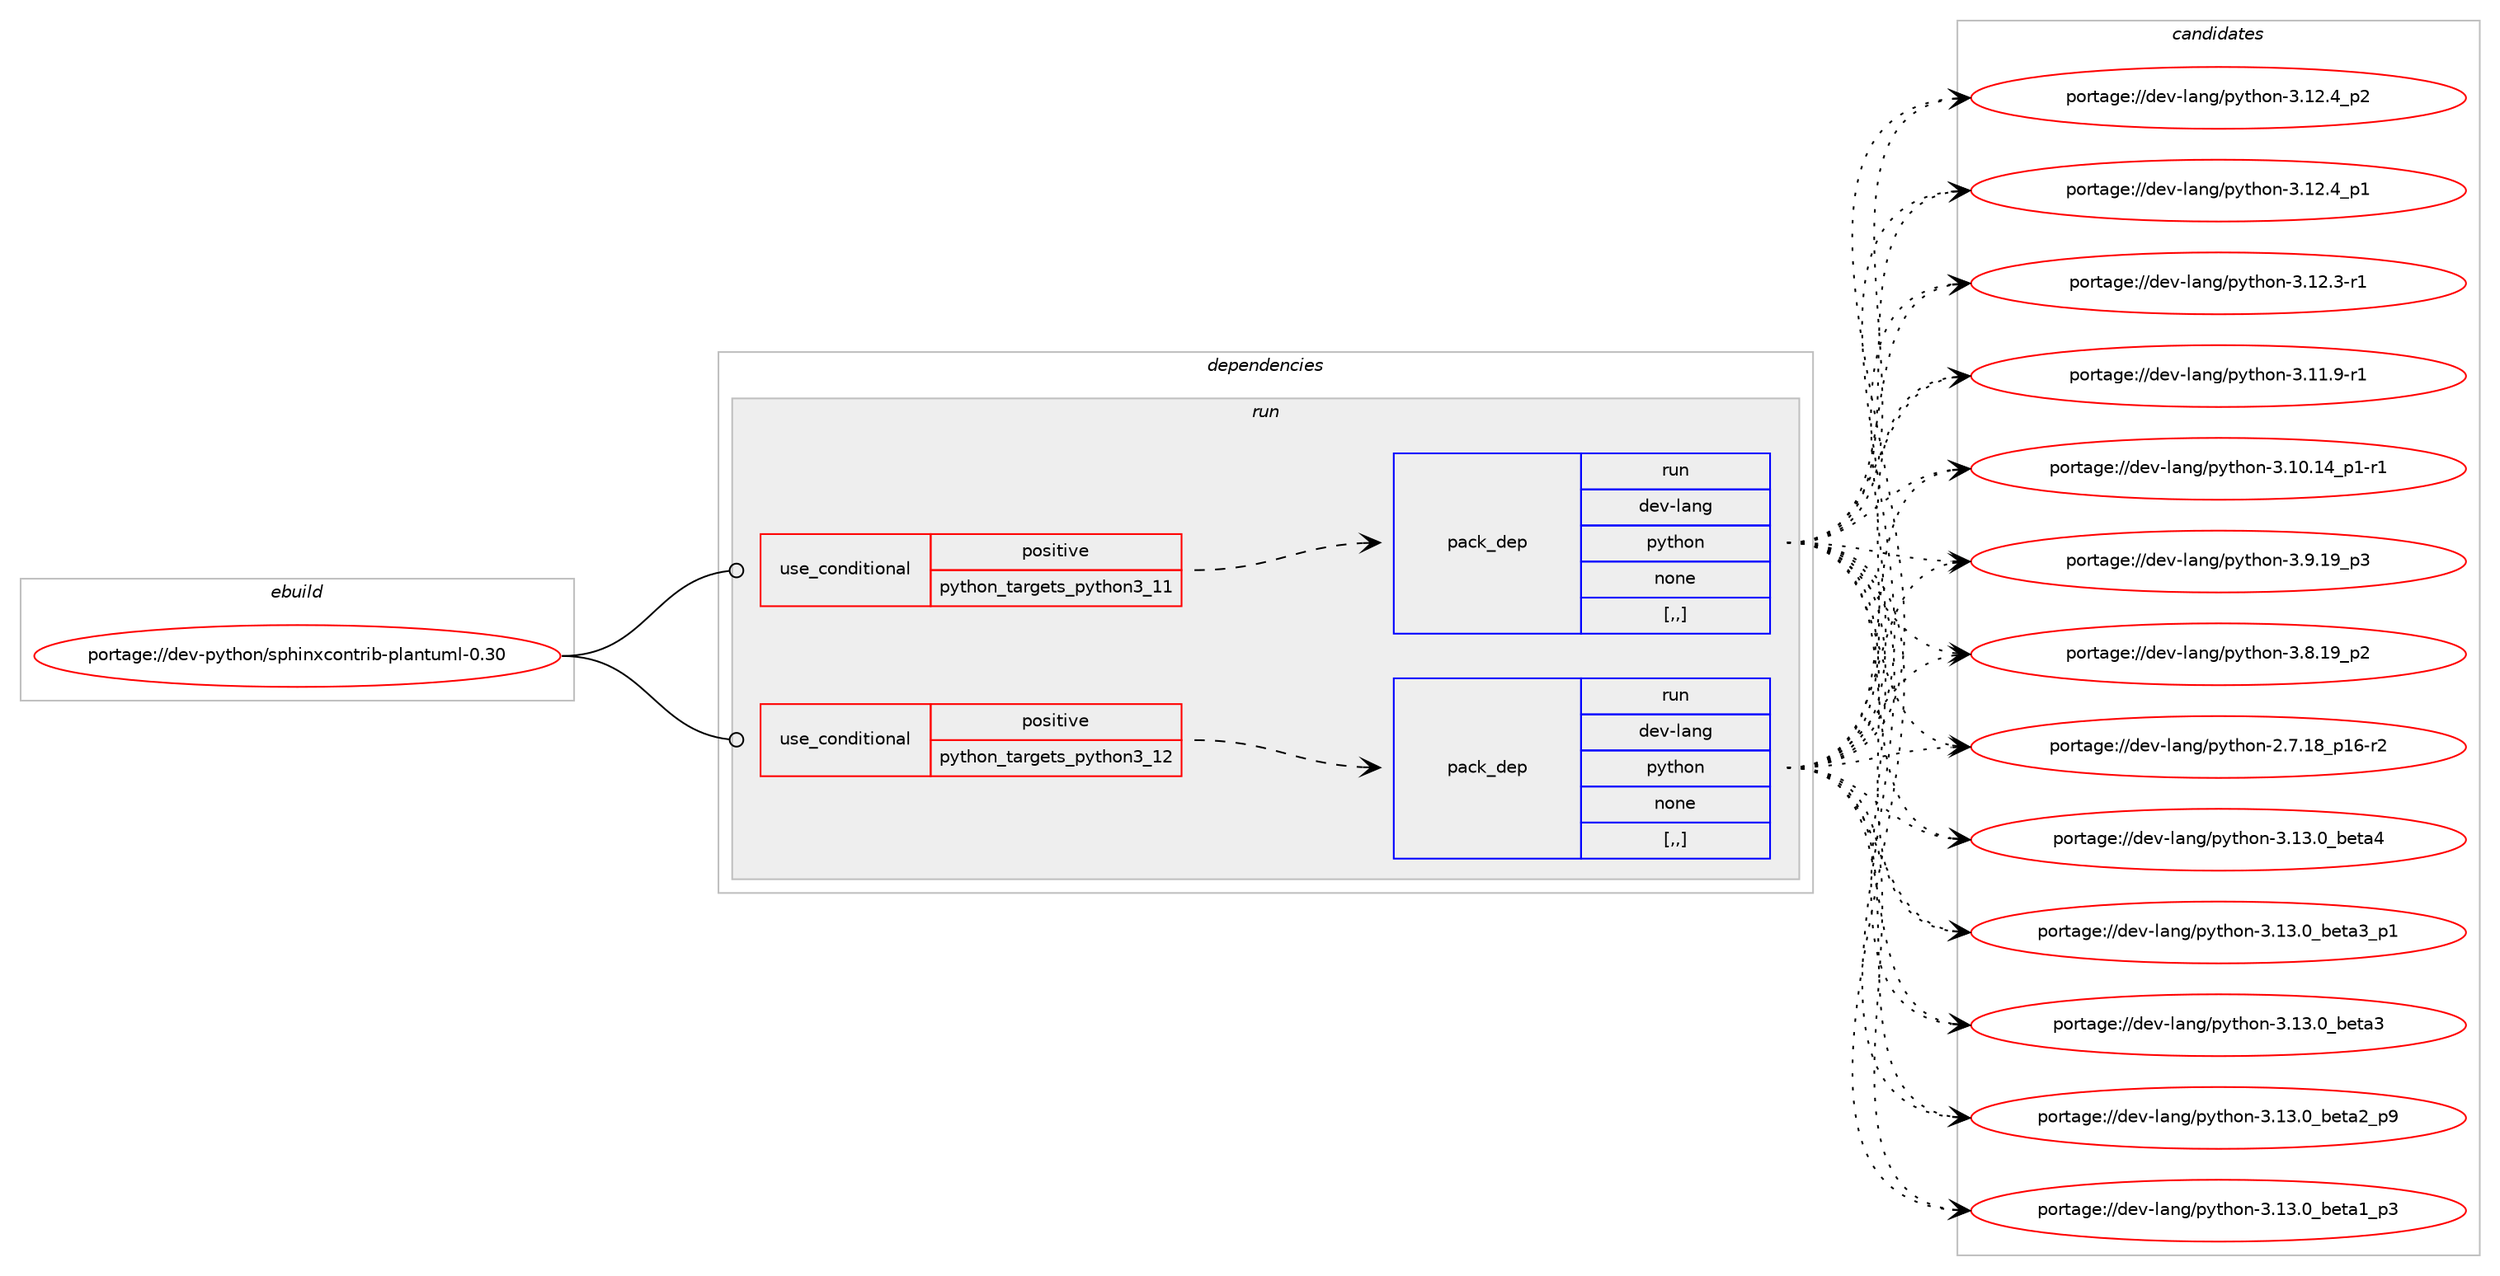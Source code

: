 digraph prolog {

# *************
# Graph options
# *************

newrank=true;
concentrate=true;
compound=true;
graph [rankdir=LR,fontname=Helvetica,fontsize=10,ranksep=1.5];#, ranksep=2.5, nodesep=0.2];
edge  [arrowhead=vee];
node  [fontname=Helvetica,fontsize=10];

# **********
# The ebuild
# **********

subgraph cluster_leftcol {
color=gray;
label=<<i>ebuild</i>>;
id [label="portage://dev-python/sphinxcontrib-plantuml-0.30", color=red, width=4, href="../dev-python/sphinxcontrib-plantuml-0.30.svg"];
}

# ****************
# The dependencies
# ****************

subgraph cluster_midcol {
color=gray;
label=<<i>dependencies</i>>;
subgraph cluster_compile {
fillcolor="#eeeeee";
style=filled;
label=<<i>compile</i>>;
}
subgraph cluster_compileandrun {
fillcolor="#eeeeee";
style=filled;
label=<<i>compile and run</i>>;
}
subgraph cluster_run {
fillcolor="#eeeeee";
style=filled;
label=<<i>run</i>>;
subgraph cond39984 {
dependency164455 [label=<<TABLE BORDER="0" CELLBORDER="1" CELLSPACING="0" CELLPADDING="4"><TR><TD ROWSPAN="3" CELLPADDING="10">use_conditional</TD></TR><TR><TD>positive</TD></TR><TR><TD>python_targets_python3_11</TD></TR></TABLE>>, shape=none, color=red];
subgraph pack123199 {
dependency164456 [label=<<TABLE BORDER="0" CELLBORDER="1" CELLSPACING="0" CELLPADDING="4" WIDTH="220"><TR><TD ROWSPAN="6" CELLPADDING="30">pack_dep</TD></TR><TR><TD WIDTH="110">run</TD></TR><TR><TD>dev-lang</TD></TR><TR><TD>python</TD></TR><TR><TD>none</TD></TR><TR><TD>[,,]</TD></TR></TABLE>>, shape=none, color=blue];
}
dependency164455:e -> dependency164456:w [weight=20,style="dashed",arrowhead="vee"];
}
id:e -> dependency164455:w [weight=20,style="solid",arrowhead="odot"];
subgraph cond39985 {
dependency164457 [label=<<TABLE BORDER="0" CELLBORDER="1" CELLSPACING="0" CELLPADDING="4"><TR><TD ROWSPAN="3" CELLPADDING="10">use_conditional</TD></TR><TR><TD>positive</TD></TR><TR><TD>python_targets_python3_12</TD></TR></TABLE>>, shape=none, color=red];
subgraph pack123200 {
dependency164458 [label=<<TABLE BORDER="0" CELLBORDER="1" CELLSPACING="0" CELLPADDING="4" WIDTH="220"><TR><TD ROWSPAN="6" CELLPADDING="30">pack_dep</TD></TR><TR><TD WIDTH="110">run</TD></TR><TR><TD>dev-lang</TD></TR><TR><TD>python</TD></TR><TR><TD>none</TD></TR><TR><TD>[,,]</TD></TR></TABLE>>, shape=none, color=blue];
}
dependency164457:e -> dependency164458:w [weight=20,style="dashed",arrowhead="vee"];
}
id:e -> dependency164457:w [weight=20,style="solid",arrowhead="odot"];
}
}

# **************
# The candidates
# **************

subgraph cluster_choices {
rank=same;
color=gray;
label=<<i>candidates</i>>;

subgraph choice123199 {
color=black;
nodesep=1;
choice1001011184510897110103471121211161041111104551464951464895981011169752 [label="portage://dev-lang/python-3.13.0_beta4", color=red, width=4,href="../dev-lang/python-3.13.0_beta4.svg"];
choice10010111845108971101034711212111610411111045514649514648959810111697519511249 [label="portage://dev-lang/python-3.13.0_beta3_p1", color=red, width=4,href="../dev-lang/python-3.13.0_beta3_p1.svg"];
choice1001011184510897110103471121211161041111104551464951464895981011169751 [label="portage://dev-lang/python-3.13.0_beta3", color=red, width=4,href="../dev-lang/python-3.13.0_beta3.svg"];
choice10010111845108971101034711212111610411111045514649514648959810111697509511257 [label="portage://dev-lang/python-3.13.0_beta2_p9", color=red, width=4,href="../dev-lang/python-3.13.0_beta2_p9.svg"];
choice10010111845108971101034711212111610411111045514649514648959810111697499511251 [label="portage://dev-lang/python-3.13.0_beta1_p3", color=red, width=4,href="../dev-lang/python-3.13.0_beta1_p3.svg"];
choice100101118451089711010347112121116104111110455146495046529511250 [label="portage://dev-lang/python-3.12.4_p2", color=red, width=4,href="../dev-lang/python-3.12.4_p2.svg"];
choice100101118451089711010347112121116104111110455146495046529511249 [label="portage://dev-lang/python-3.12.4_p1", color=red, width=4,href="../dev-lang/python-3.12.4_p1.svg"];
choice100101118451089711010347112121116104111110455146495046514511449 [label="portage://dev-lang/python-3.12.3-r1", color=red, width=4,href="../dev-lang/python-3.12.3-r1.svg"];
choice100101118451089711010347112121116104111110455146494946574511449 [label="portage://dev-lang/python-3.11.9-r1", color=red, width=4,href="../dev-lang/python-3.11.9-r1.svg"];
choice100101118451089711010347112121116104111110455146494846495295112494511449 [label="portage://dev-lang/python-3.10.14_p1-r1", color=red, width=4,href="../dev-lang/python-3.10.14_p1-r1.svg"];
choice100101118451089711010347112121116104111110455146574649579511251 [label="portage://dev-lang/python-3.9.19_p3", color=red, width=4,href="../dev-lang/python-3.9.19_p3.svg"];
choice100101118451089711010347112121116104111110455146564649579511250 [label="portage://dev-lang/python-3.8.19_p2", color=red, width=4,href="../dev-lang/python-3.8.19_p2.svg"];
choice100101118451089711010347112121116104111110455046554649569511249544511450 [label="portage://dev-lang/python-2.7.18_p16-r2", color=red, width=4,href="../dev-lang/python-2.7.18_p16-r2.svg"];
dependency164456:e -> choice1001011184510897110103471121211161041111104551464951464895981011169752:w [style=dotted,weight="100"];
dependency164456:e -> choice10010111845108971101034711212111610411111045514649514648959810111697519511249:w [style=dotted,weight="100"];
dependency164456:e -> choice1001011184510897110103471121211161041111104551464951464895981011169751:w [style=dotted,weight="100"];
dependency164456:e -> choice10010111845108971101034711212111610411111045514649514648959810111697509511257:w [style=dotted,weight="100"];
dependency164456:e -> choice10010111845108971101034711212111610411111045514649514648959810111697499511251:w [style=dotted,weight="100"];
dependency164456:e -> choice100101118451089711010347112121116104111110455146495046529511250:w [style=dotted,weight="100"];
dependency164456:e -> choice100101118451089711010347112121116104111110455146495046529511249:w [style=dotted,weight="100"];
dependency164456:e -> choice100101118451089711010347112121116104111110455146495046514511449:w [style=dotted,weight="100"];
dependency164456:e -> choice100101118451089711010347112121116104111110455146494946574511449:w [style=dotted,weight="100"];
dependency164456:e -> choice100101118451089711010347112121116104111110455146494846495295112494511449:w [style=dotted,weight="100"];
dependency164456:e -> choice100101118451089711010347112121116104111110455146574649579511251:w [style=dotted,weight="100"];
dependency164456:e -> choice100101118451089711010347112121116104111110455146564649579511250:w [style=dotted,weight="100"];
dependency164456:e -> choice100101118451089711010347112121116104111110455046554649569511249544511450:w [style=dotted,weight="100"];
}
subgraph choice123200 {
color=black;
nodesep=1;
choice1001011184510897110103471121211161041111104551464951464895981011169752 [label="portage://dev-lang/python-3.13.0_beta4", color=red, width=4,href="../dev-lang/python-3.13.0_beta4.svg"];
choice10010111845108971101034711212111610411111045514649514648959810111697519511249 [label="portage://dev-lang/python-3.13.0_beta3_p1", color=red, width=4,href="../dev-lang/python-3.13.0_beta3_p1.svg"];
choice1001011184510897110103471121211161041111104551464951464895981011169751 [label="portage://dev-lang/python-3.13.0_beta3", color=red, width=4,href="../dev-lang/python-3.13.0_beta3.svg"];
choice10010111845108971101034711212111610411111045514649514648959810111697509511257 [label="portage://dev-lang/python-3.13.0_beta2_p9", color=red, width=4,href="../dev-lang/python-3.13.0_beta2_p9.svg"];
choice10010111845108971101034711212111610411111045514649514648959810111697499511251 [label="portage://dev-lang/python-3.13.0_beta1_p3", color=red, width=4,href="../dev-lang/python-3.13.0_beta1_p3.svg"];
choice100101118451089711010347112121116104111110455146495046529511250 [label="portage://dev-lang/python-3.12.4_p2", color=red, width=4,href="../dev-lang/python-3.12.4_p2.svg"];
choice100101118451089711010347112121116104111110455146495046529511249 [label="portage://dev-lang/python-3.12.4_p1", color=red, width=4,href="../dev-lang/python-3.12.4_p1.svg"];
choice100101118451089711010347112121116104111110455146495046514511449 [label="portage://dev-lang/python-3.12.3-r1", color=red, width=4,href="../dev-lang/python-3.12.3-r1.svg"];
choice100101118451089711010347112121116104111110455146494946574511449 [label="portage://dev-lang/python-3.11.9-r1", color=red, width=4,href="../dev-lang/python-3.11.9-r1.svg"];
choice100101118451089711010347112121116104111110455146494846495295112494511449 [label="portage://dev-lang/python-3.10.14_p1-r1", color=red, width=4,href="../dev-lang/python-3.10.14_p1-r1.svg"];
choice100101118451089711010347112121116104111110455146574649579511251 [label="portage://dev-lang/python-3.9.19_p3", color=red, width=4,href="../dev-lang/python-3.9.19_p3.svg"];
choice100101118451089711010347112121116104111110455146564649579511250 [label="portage://dev-lang/python-3.8.19_p2", color=red, width=4,href="../dev-lang/python-3.8.19_p2.svg"];
choice100101118451089711010347112121116104111110455046554649569511249544511450 [label="portage://dev-lang/python-2.7.18_p16-r2", color=red, width=4,href="../dev-lang/python-2.7.18_p16-r2.svg"];
dependency164458:e -> choice1001011184510897110103471121211161041111104551464951464895981011169752:w [style=dotted,weight="100"];
dependency164458:e -> choice10010111845108971101034711212111610411111045514649514648959810111697519511249:w [style=dotted,weight="100"];
dependency164458:e -> choice1001011184510897110103471121211161041111104551464951464895981011169751:w [style=dotted,weight="100"];
dependency164458:e -> choice10010111845108971101034711212111610411111045514649514648959810111697509511257:w [style=dotted,weight="100"];
dependency164458:e -> choice10010111845108971101034711212111610411111045514649514648959810111697499511251:w [style=dotted,weight="100"];
dependency164458:e -> choice100101118451089711010347112121116104111110455146495046529511250:w [style=dotted,weight="100"];
dependency164458:e -> choice100101118451089711010347112121116104111110455146495046529511249:w [style=dotted,weight="100"];
dependency164458:e -> choice100101118451089711010347112121116104111110455146495046514511449:w [style=dotted,weight="100"];
dependency164458:e -> choice100101118451089711010347112121116104111110455146494946574511449:w [style=dotted,weight="100"];
dependency164458:e -> choice100101118451089711010347112121116104111110455146494846495295112494511449:w [style=dotted,weight="100"];
dependency164458:e -> choice100101118451089711010347112121116104111110455146574649579511251:w [style=dotted,weight="100"];
dependency164458:e -> choice100101118451089711010347112121116104111110455146564649579511250:w [style=dotted,weight="100"];
dependency164458:e -> choice100101118451089711010347112121116104111110455046554649569511249544511450:w [style=dotted,weight="100"];
}
}

}
